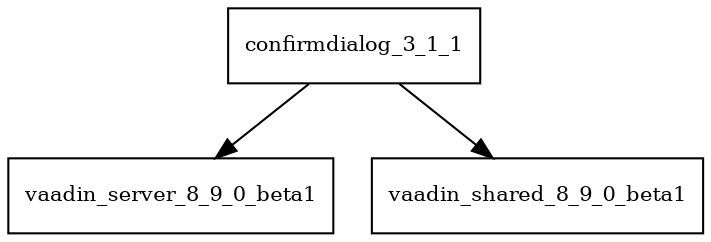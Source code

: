 digraph confirmdialog_3_1_1_dependencies {
  node [shape = box, fontsize=10.0];
  confirmdialog_3_1_1 -> vaadin_server_8_9_0_beta1;
  confirmdialog_3_1_1 -> vaadin_shared_8_9_0_beta1;
}
